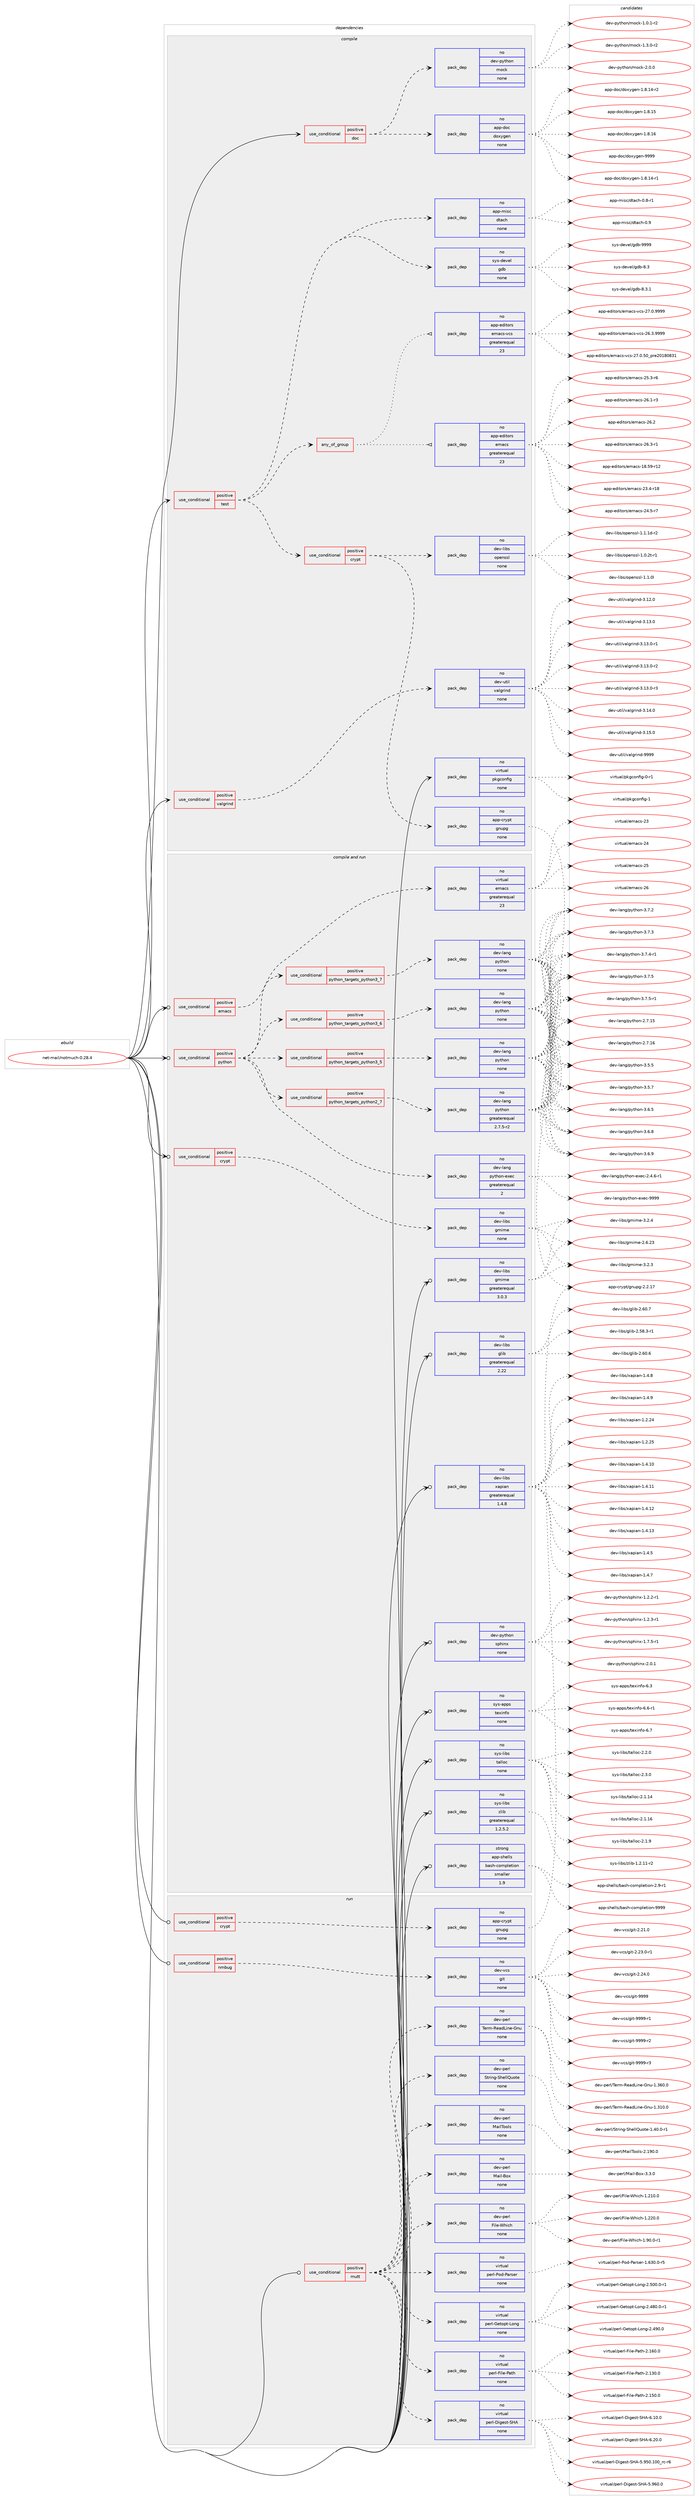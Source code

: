 digraph prolog {

# *************
# Graph options
# *************

newrank=true;
concentrate=true;
compound=true;
graph [rankdir=LR,fontname=Helvetica,fontsize=10,ranksep=1.5];#, ranksep=2.5, nodesep=0.2];
edge  [arrowhead=vee];
node  [fontname=Helvetica,fontsize=10];

# **********
# The ebuild
# **********

subgraph cluster_leftcol {
color=gray;
rank=same;
label=<<i>ebuild</i>>;
id [label="net-mail/notmuch-0.28.4", color=red, width=4, href="../net-mail/notmuch-0.28.4.svg"];
}

# ****************
# The dependencies
# ****************

subgraph cluster_midcol {
color=gray;
label=<<i>dependencies</i>>;
subgraph cluster_compile {
fillcolor="#eeeeee";
style=filled;
label=<<i>compile</i>>;
subgraph cond202515 {
dependency830416 [label=<<TABLE BORDER="0" CELLBORDER="1" CELLSPACING="0" CELLPADDING="4"><TR><TD ROWSPAN="3" CELLPADDING="10">use_conditional</TD></TR><TR><TD>positive</TD></TR><TR><TD>doc</TD></TR></TABLE>>, shape=none, color=red];
subgraph pack613334 {
dependency830417 [label=<<TABLE BORDER="0" CELLBORDER="1" CELLSPACING="0" CELLPADDING="4" WIDTH="220"><TR><TD ROWSPAN="6" CELLPADDING="30">pack_dep</TD></TR><TR><TD WIDTH="110">no</TD></TR><TR><TD>app-doc</TD></TR><TR><TD>doxygen</TD></TR><TR><TD>none</TD></TR><TR><TD></TD></TR></TABLE>>, shape=none, color=blue];
}
dependency830416:e -> dependency830417:w [weight=20,style="dashed",arrowhead="vee"];
subgraph pack613335 {
dependency830418 [label=<<TABLE BORDER="0" CELLBORDER="1" CELLSPACING="0" CELLPADDING="4" WIDTH="220"><TR><TD ROWSPAN="6" CELLPADDING="30">pack_dep</TD></TR><TR><TD WIDTH="110">no</TD></TR><TR><TD>dev-python</TD></TR><TR><TD>mock</TD></TR><TR><TD>none</TD></TR><TR><TD></TD></TR></TABLE>>, shape=none, color=blue];
}
dependency830416:e -> dependency830418:w [weight=20,style="dashed",arrowhead="vee"];
}
id:e -> dependency830416:w [weight=20,style="solid",arrowhead="vee"];
subgraph cond202516 {
dependency830419 [label=<<TABLE BORDER="0" CELLBORDER="1" CELLSPACING="0" CELLPADDING="4"><TR><TD ROWSPAN="3" CELLPADDING="10">use_conditional</TD></TR><TR><TD>positive</TD></TR><TR><TD>test</TD></TR></TABLE>>, shape=none, color=red];
subgraph pack613336 {
dependency830420 [label=<<TABLE BORDER="0" CELLBORDER="1" CELLSPACING="0" CELLPADDING="4" WIDTH="220"><TR><TD ROWSPAN="6" CELLPADDING="30">pack_dep</TD></TR><TR><TD WIDTH="110">no</TD></TR><TR><TD>app-misc</TD></TR><TR><TD>dtach</TD></TR><TR><TD>none</TD></TR><TR><TD></TD></TR></TABLE>>, shape=none, color=blue];
}
dependency830419:e -> dependency830420:w [weight=20,style="dashed",arrowhead="vee"];
subgraph any14110 {
dependency830421 [label=<<TABLE BORDER="0" CELLBORDER="1" CELLSPACING="0" CELLPADDING="4"><TR><TD CELLPADDING="10">any_of_group</TD></TR></TABLE>>, shape=none, color=red];subgraph pack613337 {
dependency830422 [label=<<TABLE BORDER="0" CELLBORDER="1" CELLSPACING="0" CELLPADDING="4" WIDTH="220"><TR><TD ROWSPAN="6" CELLPADDING="30">pack_dep</TD></TR><TR><TD WIDTH="110">no</TD></TR><TR><TD>app-editors</TD></TR><TR><TD>emacs</TD></TR><TR><TD>greaterequal</TD></TR><TR><TD>23</TD></TR></TABLE>>, shape=none, color=blue];
}
dependency830421:e -> dependency830422:w [weight=20,style="dotted",arrowhead="oinv"];
subgraph pack613338 {
dependency830423 [label=<<TABLE BORDER="0" CELLBORDER="1" CELLSPACING="0" CELLPADDING="4" WIDTH="220"><TR><TD ROWSPAN="6" CELLPADDING="30">pack_dep</TD></TR><TR><TD WIDTH="110">no</TD></TR><TR><TD>app-editors</TD></TR><TR><TD>emacs-vcs</TD></TR><TR><TD>greaterequal</TD></TR><TR><TD>23</TD></TR></TABLE>>, shape=none, color=blue];
}
dependency830421:e -> dependency830423:w [weight=20,style="dotted",arrowhead="oinv"];
}
dependency830419:e -> dependency830421:w [weight=20,style="dashed",arrowhead="vee"];
subgraph pack613339 {
dependency830424 [label=<<TABLE BORDER="0" CELLBORDER="1" CELLSPACING="0" CELLPADDING="4" WIDTH="220"><TR><TD ROWSPAN="6" CELLPADDING="30">pack_dep</TD></TR><TR><TD WIDTH="110">no</TD></TR><TR><TD>sys-devel</TD></TR><TR><TD>gdb</TD></TR><TR><TD>none</TD></TR><TR><TD></TD></TR></TABLE>>, shape=none, color=blue];
}
dependency830419:e -> dependency830424:w [weight=20,style="dashed",arrowhead="vee"];
subgraph cond202517 {
dependency830425 [label=<<TABLE BORDER="0" CELLBORDER="1" CELLSPACING="0" CELLPADDING="4"><TR><TD ROWSPAN="3" CELLPADDING="10">use_conditional</TD></TR><TR><TD>positive</TD></TR><TR><TD>crypt</TD></TR></TABLE>>, shape=none, color=red];
subgraph pack613340 {
dependency830426 [label=<<TABLE BORDER="0" CELLBORDER="1" CELLSPACING="0" CELLPADDING="4" WIDTH="220"><TR><TD ROWSPAN="6" CELLPADDING="30">pack_dep</TD></TR><TR><TD WIDTH="110">no</TD></TR><TR><TD>app-crypt</TD></TR><TR><TD>gnupg</TD></TR><TR><TD>none</TD></TR><TR><TD></TD></TR></TABLE>>, shape=none, color=blue];
}
dependency830425:e -> dependency830426:w [weight=20,style="dashed",arrowhead="vee"];
subgraph pack613341 {
dependency830427 [label=<<TABLE BORDER="0" CELLBORDER="1" CELLSPACING="0" CELLPADDING="4" WIDTH="220"><TR><TD ROWSPAN="6" CELLPADDING="30">pack_dep</TD></TR><TR><TD WIDTH="110">no</TD></TR><TR><TD>dev-libs</TD></TR><TR><TD>openssl</TD></TR><TR><TD>none</TD></TR><TR><TD></TD></TR></TABLE>>, shape=none, color=blue];
}
dependency830425:e -> dependency830427:w [weight=20,style="dashed",arrowhead="vee"];
}
dependency830419:e -> dependency830425:w [weight=20,style="dashed",arrowhead="vee"];
}
id:e -> dependency830419:w [weight=20,style="solid",arrowhead="vee"];
subgraph cond202518 {
dependency830428 [label=<<TABLE BORDER="0" CELLBORDER="1" CELLSPACING="0" CELLPADDING="4"><TR><TD ROWSPAN="3" CELLPADDING="10">use_conditional</TD></TR><TR><TD>positive</TD></TR><TR><TD>valgrind</TD></TR></TABLE>>, shape=none, color=red];
subgraph pack613342 {
dependency830429 [label=<<TABLE BORDER="0" CELLBORDER="1" CELLSPACING="0" CELLPADDING="4" WIDTH="220"><TR><TD ROWSPAN="6" CELLPADDING="30">pack_dep</TD></TR><TR><TD WIDTH="110">no</TD></TR><TR><TD>dev-util</TD></TR><TR><TD>valgrind</TD></TR><TR><TD>none</TD></TR><TR><TD></TD></TR></TABLE>>, shape=none, color=blue];
}
dependency830428:e -> dependency830429:w [weight=20,style="dashed",arrowhead="vee"];
}
id:e -> dependency830428:w [weight=20,style="solid",arrowhead="vee"];
subgraph pack613343 {
dependency830430 [label=<<TABLE BORDER="0" CELLBORDER="1" CELLSPACING="0" CELLPADDING="4" WIDTH="220"><TR><TD ROWSPAN="6" CELLPADDING="30">pack_dep</TD></TR><TR><TD WIDTH="110">no</TD></TR><TR><TD>virtual</TD></TR><TR><TD>pkgconfig</TD></TR><TR><TD>none</TD></TR><TR><TD></TD></TR></TABLE>>, shape=none, color=blue];
}
id:e -> dependency830430:w [weight=20,style="solid",arrowhead="vee"];
}
subgraph cluster_compileandrun {
fillcolor="#eeeeee";
style=filled;
label=<<i>compile and run</i>>;
subgraph cond202519 {
dependency830431 [label=<<TABLE BORDER="0" CELLBORDER="1" CELLSPACING="0" CELLPADDING="4"><TR><TD ROWSPAN="3" CELLPADDING="10">use_conditional</TD></TR><TR><TD>positive</TD></TR><TR><TD>crypt</TD></TR></TABLE>>, shape=none, color=red];
subgraph pack613344 {
dependency830432 [label=<<TABLE BORDER="0" CELLBORDER="1" CELLSPACING="0" CELLPADDING="4" WIDTH="220"><TR><TD ROWSPAN="6" CELLPADDING="30">pack_dep</TD></TR><TR><TD WIDTH="110">no</TD></TR><TR><TD>dev-libs</TD></TR><TR><TD>gmime</TD></TR><TR><TD>none</TD></TR><TR><TD></TD></TR></TABLE>>, shape=none, color=blue];
}
dependency830431:e -> dependency830432:w [weight=20,style="dashed",arrowhead="vee"];
}
id:e -> dependency830431:w [weight=20,style="solid",arrowhead="odotvee"];
subgraph cond202520 {
dependency830433 [label=<<TABLE BORDER="0" CELLBORDER="1" CELLSPACING="0" CELLPADDING="4"><TR><TD ROWSPAN="3" CELLPADDING="10">use_conditional</TD></TR><TR><TD>positive</TD></TR><TR><TD>emacs</TD></TR></TABLE>>, shape=none, color=red];
subgraph pack613345 {
dependency830434 [label=<<TABLE BORDER="0" CELLBORDER="1" CELLSPACING="0" CELLPADDING="4" WIDTH="220"><TR><TD ROWSPAN="6" CELLPADDING="30">pack_dep</TD></TR><TR><TD WIDTH="110">no</TD></TR><TR><TD>virtual</TD></TR><TR><TD>emacs</TD></TR><TR><TD>greaterequal</TD></TR><TR><TD>23</TD></TR></TABLE>>, shape=none, color=blue];
}
dependency830433:e -> dependency830434:w [weight=20,style="dashed",arrowhead="vee"];
}
id:e -> dependency830433:w [weight=20,style="solid",arrowhead="odotvee"];
subgraph cond202521 {
dependency830435 [label=<<TABLE BORDER="0" CELLBORDER="1" CELLSPACING="0" CELLPADDING="4"><TR><TD ROWSPAN="3" CELLPADDING="10">use_conditional</TD></TR><TR><TD>positive</TD></TR><TR><TD>python</TD></TR></TABLE>>, shape=none, color=red];
subgraph cond202522 {
dependency830436 [label=<<TABLE BORDER="0" CELLBORDER="1" CELLSPACING="0" CELLPADDING="4"><TR><TD ROWSPAN="3" CELLPADDING="10">use_conditional</TD></TR><TR><TD>positive</TD></TR><TR><TD>python_targets_python2_7</TD></TR></TABLE>>, shape=none, color=red];
subgraph pack613346 {
dependency830437 [label=<<TABLE BORDER="0" CELLBORDER="1" CELLSPACING="0" CELLPADDING="4" WIDTH="220"><TR><TD ROWSPAN="6" CELLPADDING="30">pack_dep</TD></TR><TR><TD WIDTH="110">no</TD></TR><TR><TD>dev-lang</TD></TR><TR><TD>python</TD></TR><TR><TD>greaterequal</TD></TR><TR><TD>2.7.5-r2</TD></TR></TABLE>>, shape=none, color=blue];
}
dependency830436:e -> dependency830437:w [weight=20,style="dashed",arrowhead="vee"];
}
dependency830435:e -> dependency830436:w [weight=20,style="dashed",arrowhead="vee"];
subgraph cond202523 {
dependency830438 [label=<<TABLE BORDER="0" CELLBORDER="1" CELLSPACING="0" CELLPADDING="4"><TR><TD ROWSPAN="3" CELLPADDING="10">use_conditional</TD></TR><TR><TD>positive</TD></TR><TR><TD>python_targets_python3_5</TD></TR></TABLE>>, shape=none, color=red];
subgraph pack613347 {
dependency830439 [label=<<TABLE BORDER="0" CELLBORDER="1" CELLSPACING="0" CELLPADDING="4" WIDTH="220"><TR><TD ROWSPAN="6" CELLPADDING="30">pack_dep</TD></TR><TR><TD WIDTH="110">no</TD></TR><TR><TD>dev-lang</TD></TR><TR><TD>python</TD></TR><TR><TD>none</TD></TR><TR><TD></TD></TR></TABLE>>, shape=none, color=blue];
}
dependency830438:e -> dependency830439:w [weight=20,style="dashed",arrowhead="vee"];
}
dependency830435:e -> dependency830438:w [weight=20,style="dashed",arrowhead="vee"];
subgraph cond202524 {
dependency830440 [label=<<TABLE BORDER="0" CELLBORDER="1" CELLSPACING="0" CELLPADDING="4"><TR><TD ROWSPAN="3" CELLPADDING="10">use_conditional</TD></TR><TR><TD>positive</TD></TR><TR><TD>python_targets_python3_6</TD></TR></TABLE>>, shape=none, color=red];
subgraph pack613348 {
dependency830441 [label=<<TABLE BORDER="0" CELLBORDER="1" CELLSPACING="0" CELLPADDING="4" WIDTH="220"><TR><TD ROWSPAN="6" CELLPADDING="30">pack_dep</TD></TR><TR><TD WIDTH="110">no</TD></TR><TR><TD>dev-lang</TD></TR><TR><TD>python</TD></TR><TR><TD>none</TD></TR><TR><TD></TD></TR></TABLE>>, shape=none, color=blue];
}
dependency830440:e -> dependency830441:w [weight=20,style="dashed",arrowhead="vee"];
}
dependency830435:e -> dependency830440:w [weight=20,style="dashed",arrowhead="vee"];
subgraph cond202525 {
dependency830442 [label=<<TABLE BORDER="0" CELLBORDER="1" CELLSPACING="0" CELLPADDING="4"><TR><TD ROWSPAN="3" CELLPADDING="10">use_conditional</TD></TR><TR><TD>positive</TD></TR><TR><TD>python_targets_python3_7</TD></TR></TABLE>>, shape=none, color=red];
subgraph pack613349 {
dependency830443 [label=<<TABLE BORDER="0" CELLBORDER="1" CELLSPACING="0" CELLPADDING="4" WIDTH="220"><TR><TD ROWSPAN="6" CELLPADDING="30">pack_dep</TD></TR><TR><TD WIDTH="110">no</TD></TR><TR><TD>dev-lang</TD></TR><TR><TD>python</TD></TR><TR><TD>none</TD></TR><TR><TD></TD></TR></TABLE>>, shape=none, color=blue];
}
dependency830442:e -> dependency830443:w [weight=20,style="dashed",arrowhead="vee"];
}
dependency830435:e -> dependency830442:w [weight=20,style="dashed",arrowhead="vee"];
subgraph pack613350 {
dependency830444 [label=<<TABLE BORDER="0" CELLBORDER="1" CELLSPACING="0" CELLPADDING="4" WIDTH="220"><TR><TD ROWSPAN="6" CELLPADDING="30">pack_dep</TD></TR><TR><TD WIDTH="110">no</TD></TR><TR><TD>dev-lang</TD></TR><TR><TD>python-exec</TD></TR><TR><TD>greaterequal</TD></TR><TR><TD>2</TD></TR></TABLE>>, shape=none, color=blue];
}
dependency830435:e -> dependency830444:w [weight=20,style="dashed",arrowhead="vee"];
}
id:e -> dependency830435:w [weight=20,style="solid",arrowhead="odotvee"];
subgraph pack613351 {
dependency830445 [label=<<TABLE BORDER="0" CELLBORDER="1" CELLSPACING="0" CELLPADDING="4" WIDTH="220"><TR><TD ROWSPAN="6" CELLPADDING="30">pack_dep</TD></TR><TR><TD WIDTH="110">no</TD></TR><TR><TD>dev-libs</TD></TR><TR><TD>glib</TD></TR><TR><TD>greaterequal</TD></TR><TR><TD>2.22</TD></TR></TABLE>>, shape=none, color=blue];
}
id:e -> dependency830445:w [weight=20,style="solid",arrowhead="odotvee"];
subgraph pack613352 {
dependency830446 [label=<<TABLE BORDER="0" CELLBORDER="1" CELLSPACING="0" CELLPADDING="4" WIDTH="220"><TR><TD ROWSPAN="6" CELLPADDING="30">pack_dep</TD></TR><TR><TD WIDTH="110">no</TD></TR><TR><TD>dev-libs</TD></TR><TR><TD>gmime</TD></TR><TR><TD>greaterequal</TD></TR><TR><TD>3.0.3</TD></TR></TABLE>>, shape=none, color=blue];
}
id:e -> dependency830446:w [weight=20,style="solid",arrowhead="odotvee"];
subgraph pack613353 {
dependency830447 [label=<<TABLE BORDER="0" CELLBORDER="1" CELLSPACING="0" CELLPADDING="4" WIDTH="220"><TR><TD ROWSPAN="6" CELLPADDING="30">pack_dep</TD></TR><TR><TD WIDTH="110">no</TD></TR><TR><TD>dev-libs</TD></TR><TR><TD>xapian</TD></TR><TR><TD>greaterequal</TD></TR><TR><TD>1.4.8</TD></TR></TABLE>>, shape=none, color=blue];
}
id:e -> dependency830447:w [weight=20,style="solid",arrowhead="odotvee"];
subgraph pack613354 {
dependency830448 [label=<<TABLE BORDER="0" CELLBORDER="1" CELLSPACING="0" CELLPADDING="4" WIDTH="220"><TR><TD ROWSPAN="6" CELLPADDING="30">pack_dep</TD></TR><TR><TD WIDTH="110">no</TD></TR><TR><TD>dev-python</TD></TR><TR><TD>sphinx</TD></TR><TR><TD>none</TD></TR><TR><TD></TD></TR></TABLE>>, shape=none, color=blue];
}
id:e -> dependency830448:w [weight=20,style="solid",arrowhead="odotvee"];
subgraph pack613355 {
dependency830449 [label=<<TABLE BORDER="0" CELLBORDER="1" CELLSPACING="0" CELLPADDING="4" WIDTH="220"><TR><TD ROWSPAN="6" CELLPADDING="30">pack_dep</TD></TR><TR><TD WIDTH="110">no</TD></TR><TR><TD>sys-apps</TD></TR><TR><TD>texinfo</TD></TR><TR><TD>none</TD></TR><TR><TD></TD></TR></TABLE>>, shape=none, color=blue];
}
id:e -> dependency830449:w [weight=20,style="solid",arrowhead="odotvee"];
subgraph pack613356 {
dependency830450 [label=<<TABLE BORDER="0" CELLBORDER="1" CELLSPACING="0" CELLPADDING="4" WIDTH="220"><TR><TD ROWSPAN="6" CELLPADDING="30">pack_dep</TD></TR><TR><TD WIDTH="110">no</TD></TR><TR><TD>sys-libs</TD></TR><TR><TD>talloc</TD></TR><TR><TD>none</TD></TR><TR><TD></TD></TR></TABLE>>, shape=none, color=blue];
}
id:e -> dependency830450:w [weight=20,style="solid",arrowhead="odotvee"];
subgraph pack613357 {
dependency830451 [label=<<TABLE BORDER="0" CELLBORDER="1" CELLSPACING="0" CELLPADDING="4" WIDTH="220"><TR><TD ROWSPAN="6" CELLPADDING="30">pack_dep</TD></TR><TR><TD WIDTH="110">no</TD></TR><TR><TD>sys-libs</TD></TR><TR><TD>zlib</TD></TR><TR><TD>greaterequal</TD></TR><TR><TD>1.2.5.2</TD></TR></TABLE>>, shape=none, color=blue];
}
id:e -> dependency830451:w [weight=20,style="solid",arrowhead="odotvee"];
subgraph pack613358 {
dependency830452 [label=<<TABLE BORDER="0" CELLBORDER="1" CELLSPACING="0" CELLPADDING="4" WIDTH="220"><TR><TD ROWSPAN="6" CELLPADDING="30">pack_dep</TD></TR><TR><TD WIDTH="110">strong</TD></TR><TR><TD>app-shells</TD></TR><TR><TD>bash-completion</TD></TR><TR><TD>smaller</TD></TR><TR><TD>1.9</TD></TR></TABLE>>, shape=none, color=blue];
}
id:e -> dependency830452:w [weight=20,style="solid",arrowhead="odotvee"];
}
subgraph cluster_run {
fillcolor="#eeeeee";
style=filled;
label=<<i>run</i>>;
subgraph cond202526 {
dependency830453 [label=<<TABLE BORDER="0" CELLBORDER="1" CELLSPACING="0" CELLPADDING="4"><TR><TD ROWSPAN="3" CELLPADDING="10">use_conditional</TD></TR><TR><TD>positive</TD></TR><TR><TD>crypt</TD></TR></TABLE>>, shape=none, color=red];
subgraph pack613359 {
dependency830454 [label=<<TABLE BORDER="0" CELLBORDER="1" CELLSPACING="0" CELLPADDING="4" WIDTH="220"><TR><TD ROWSPAN="6" CELLPADDING="30">pack_dep</TD></TR><TR><TD WIDTH="110">no</TD></TR><TR><TD>app-crypt</TD></TR><TR><TD>gnupg</TD></TR><TR><TD>none</TD></TR><TR><TD></TD></TR></TABLE>>, shape=none, color=blue];
}
dependency830453:e -> dependency830454:w [weight=20,style="dashed",arrowhead="vee"];
}
id:e -> dependency830453:w [weight=20,style="solid",arrowhead="odot"];
subgraph cond202527 {
dependency830455 [label=<<TABLE BORDER="0" CELLBORDER="1" CELLSPACING="0" CELLPADDING="4"><TR><TD ROWSPAN="3" CELLPADDING="10">use_conditional</TD></TR><TR><TD>positive</TD></TR><TR><TD>mutt</TD></TR></TABLE>>, shape=none, color=red];
subgraph pack613360 {
dependency830456 [label=<<TABLE BORDER="0" CELLBORDER="1" CELLSPACING="0" CELLPADDING="4" WIDTH="220"><TR><TD ROWSPAN="6" CELLPADDING="30">pack_dep</TD></TR><TR><TD WIDTH="110">no</TD></TR><TR><TD>dev-perl</TD></TR><TR><TD>File-Which</TD></TR><TR><TD>none</TD></TR><TR><TD></TD></TR></TABLE>>, shape=none, color=blue];
}
dependency830455:e -> dependency830456:w [weight=20,style="dashed",arrowhead="vee"];
subgraph pack613361 {
dependency830457 [label=<<TABLE BORDER="0" CELLBORDER="1" CELLSPACING="0" CELLPADDING="4" WIDTH="220"><TR><TD ROWSPAN="6" CELLPADDING="30">pack_dep</TD></TR><TR><TD WIDTH="110">no</TD></TR><TR><TD>dev-perl</TD></TR><TR><TD>Mail-Box</TD></TR><TR><TD>none</TD></TR><TR><TD></TD></TR></TABLE>>, shape=none, color=blue];
}
dependency830455:e -> dependency830457:w [weight=20,style="dashed",arrowhead="vee"];
subgraph pack613362 {
dependency830458 [label=<<TABLE BORDER="0" CELLBORDER="1" CELLSPACING="0" CELLPADDING="4" WIDTH="220"><TR><TD ROWSPAN="6" CELLPADDING="30">pack_dep</TD></TR><TR><TD WIDTH="110">no</TD></TR><TR><TD>dev-perl</TD></TR><TR><TD>MailTools</TD></TR><TR><TD>none</TD></TR><TR><TD></TD></TR></TABLE>>, shape=none, color=blue];
}
dependency830455:e -> dependency830458:w [weight=20,style="dashed",arrowhead="vee"];
subgraph pack613363 {
dependency830459 [label=<<TABLE BORDER="0" CELLBORDER="1" CELLSPACING="0" CELLPADDING="4" WIDTH="220"><TR><TD ROWSPAN="6" CELLPADDING="30">pack_dep</TD></TR><TR><TD WIDTH="110">no</TD></TR><TR><TD>dev-perl</TD></TR><TR><TD>String-ShellQuote</TD></TR><TR><TD>none</TD></TR><TR><TD></TD></TR></TABLE>>, shape=none, color=blue];
}
dependency830455:e -> dependency830459:w [weight=20,style="dashed",arrowhead="vee"];
subgraph pack613364 {
dependency830460 [label=<<TABLE BORDER="0" CELLBORDER="1" CELLSPACING="0" CELLPADDING="4" WIDTH="220"><TR><TD ROWSPAN="6" CELLPADDING="30">pack_dep</TD></TR><TR><TD WIDTH="110">no</TD></TR><TR><TD>dev-perl</TD></TR><TR><TD>Term-ReadLine-Gnu</TD></TR><TR><TD>none</TD></TR><TR><TD></TD></TR></TABLE>>, shape=none, color=blue];
}
dependency830455:e -> dependency830460:w [weight=20,style="dashed",arrowhead="vee"];
subgraph pack613365 {
dependency830461 [label=<<TABLE BORDER="0" CELLBORDER="1" CELLSPACING="0" CELLPADDING="4" WIDTH="220"><TR><TD ROWSPAN="6" CELLPADDING="30">pack_dep</TD></TR><TR><TD WIDTH="110">no</TD></TR><TR><TD>virtual</TD></TR><TR><TD>perl-Digest-SHA</TD></TR><TR><TD>none</TD></TR><TR><TD></TD></TR></TABLE>>, shape=none, color=blue];
}
dependency830455:e -> dependency830461:w [weight=20,style="dashed",arrowhead="vee"];
subgraph pack613366 {
dependency830462 [label=<<TABLE BORDER="0" CELLBORDER="1" CELLSPACING="0" CELLPADDING="4" WIDTH="220"><TR><TD ROWSPAN="6" CELLPADDING="30">pack_dep</TD></TR><TR><TD WIDTH="110">no</TD></TR><TR><TD>virtual</TD></TR><TR><TD>perl-File-Path</TD></TR><TR><TD>none</TD></TR><TR><TD></TD></TR></TABLE>>, shape=none, color=blue];
}
dependency830455:e -> dependency830462:w [weight=20,style="dashed",arrowhead="vee"];
subgraph pack613367 {
dependency830463 [label=<<TABLE BORDER="0" CELLBORDER="1" CELLSPACING="0" CELLPADDING="4" WIDTH="220"><TR><TD ROWSPAN="6" CELLPADDING="30">pack_dep</TD></TR><TR><TD WIDTH="110">no</TD></TR><TR><TD>virtual</TD></TR><TR><TD>perl-Getopt-Long</TD></TR><TR><TD>none</TD></TR><TR><TD></TD></TR></TABLE>>, shape=none, color=blue];
}
dependency830455:e -> dependency830463:w [weight=20,style="dashed",arrowhead="vee"];
subgraph pack613368 {
dependency830464 [label=<<TABLE BORDER="0" CELLBORDER="1" CELLSPACING="0" CELLPADDING="4" WIDTH="220"><TR><TD ROWSPAN="6" CELLPADDING="30">pack_dep</TD></TR><TR><TD WIDTH="110">no</TD></TR><TR><TD>virtual</TD></TR><TR><TD>perl-Pod-Parser</TD></TR><TR><TD>none</TD></TR><TR><TD></TD></TR></TABLE>>, shape=none, color=blue];
}
dependency830455:e -> dependency830464:w [weight=20,style="dashed",arrowhead="vee"];
}
id:e -> dependency830455:w [weight=20,style="solid",arrowhead="odot"];
subgraph cond202528 {
dependency830465 [label=<<TABLE BORDER="0" CELLBORDER="1" CELLSPACING="0" CELLPADDING="4"><TR><TD ROWSPAN="3" CELLPADDING="10">use_conditional</TD></TR><TR><TD>positive</TD></TR><TR><TD>nmbug</TD></TR></TABLE>>, shape=none, color=red];
subgraph pack613369 {
dependency830466 [label=<<TABLE BORDER="0" CELLBORDER="1" CELLSPACING="0" CELLPADDING="4" WIDTH="220"><TR><TD ROWSPAN="6" CELLPADDING="30">pack_dep</TD></TR><TR><TD WIDTH="110">no</TD></TR><TR><TD>dev-vcs</TD></TR><TR><TD>git</TD></TR><TR><TD>none</TD></TR><TR><TD></TD></TR></TABLE>>, shape=none, color=blue];
}
dependency830465:e -> dependency830466:w [weight=20,style="dashed",arrowhead="vee"];
}
id:e -> dependency830465:w [weight=20,style="solid",arrowhead="odot"];
}
}

# **************
# The candidates
# **************

subgraph cluster_choices {
rank=same;
color=gray;
label=<<i>candidates</i>>;

subgraph choice613334 {
color=black;
nodesep=1;
choice97112112451001119947100111120121103101110454946564649524511449 [label="app-doc/doxygen-1.8.14-r1", color=red, width=4,href="../app-doc/doxygen-1.8.14-r1.svg"];
choice97112112451001119947100111120121103101110454946564649524511450 [label="app-doc/doxygen-1.8.14-r2", color=red, width=4,href="../app-doc/doxygen-1.8.14-r2.svg"];
choice9711211245100111994710011112012110310111045494656464953 [label="app-doc/doxygen-1.8.15", color=red, width=4,href="../app-doc/doxygen-1.8.15.svg"];
choice9711211245100111994710011112012110310111045494656464954 [label="app-doc/doxygen-1.8.16", color=red, width=4,href="../app-doc/doxygen-1.8.16.svg"];
choice971121124510011199471001111201211031011104557575757 [label="app-doc/doxygen-9999", color=red, width=4,href="../app-doc/doxygen-9999.svg"];
dependency830417:e -> choice97112112451001119947100111120121103101110454946564649524511449:w [style=dotted,weight="100"];
dependency830417:e -> choice97112112451001119947100111120121103101110454946564649524511450:w [style=dotted,weight="100"];
dependency830417:e -> choice9711211245100111994710011112012110310111045494656464953:w [style=dotted,weight="100"];
dependency830417:e -> choice9711211245100111994710011112012110310111045494656464954:w [style=dotted,weight="100"];
dependency830417:e -> choice971121124510011199471001111201211031011104557575757:w [style=dotted,weight="100"];
}
subgraph choice613335 {
color=black;
nodesep=1;
choice1001011184511212111610411111047109111991074549464846494511450 [label="dev-python/mock-1.0.1-r2", color=red, width=4,href="../dev-python/mock-1.0.1-r2.svg"];
choice1001011184511212111610411111047109111991074549465146484511450 [label="dev-python/mock-1.3.0-r2", color=red, width=4,href="../dev-python/mock-1.3.0-r2.svg"];
choice100101118451121211161041111104710911199107455046484648 [label="dev-python/mock-2.0.0", color=red, width=4,href="../dev-python/mock-2.0.0.svg"];
dependency830418:e -> choice1001011184511212111610411111047109111991074549464846494511450:w [style=dotted,weight="100"];
dependency830418:e -> choice1001011184511212111610411111047109111991074549465146484511450:w [style=dotted,weight="100"];
dependency830418:e -> choice100101118451121211161041111104710911199107455046484648:w [style=dotted,weight="100"];
}
subgraph choice613336 {
color=black;
nodesep=1;
choice971121124510910511599471001169799104454846564511449 [label="app-misc/dtach-0.8-r1", color=red, width=4,href="../app-misc/dtach-0.8-r1.svg"];
choice97112112451091051159947100116979910445484657 [label="app-misc/dtach-0.9", color=red, width=4,href="../app-misc/dtach-0.9.svg"];
dependency830420:e -> choice971121124510910511599471001169799104454846564511449:w [style=dotted,weight="100"];
dependency830420:e -> choice97112112451091051159947100116979910445484657:w [style=dotted,weight="100"];
}
subgraph choice613337 {
color=black;
nodesep=1;
choice9711211245101100105116111114115471011099799115454956465357451144950 [label="app-editors/emacs-18.59-r12", color=red, width=4,href="../app-editors/emacs-18.59-r12.svg"];
choice97112112451011001051161111141154710110997991154550514652451144956 [label="app-editors/emacs-23.4-r18", color=red, width=4,href="../app-editors/emacs-23.4-r18.svg"];
choice971121124510110010511611111411547101109979911545505246534511455 [label="app-editors/emacs-24.5-r7", color=red, width=4,href="../app-editors/emacs-24.5-r7.svg"];
choice971121124510110010511611111411547101109979911545505346514511454 [label="app-editors/emacs-25.3-r6", color=red, width=4,href="../app-editors/emacs-25.3-r6.svg"];
choice971121124510110010511611111411547101109979911545505446494511451 [label="app-editors/emacs-26.1-r3", color=red, width=4,href="../app-editors/emacs-26.1-r3.svg"];
choice97112112451011001051161111141154710110997991154550544650 [label="app-editors/emacs-26.2", color=red, width=4,href="../app-editors/emacs-26.2.svg"];
choice971121124510110010511611111411547101109979911545505446514511449 [label="app-editors/emacs-26.3-r1", color=red, width=4,href="../app-editors/emacs-26.3-r1.svg"];
dependency830422:e -> choice9711211245101100105116111114115471011099799115454956465357451144950:w [style=dotted,weight="100"];
dependency830422:e -> choice97112112451011001051161111141154710110997991154550514652451144956:w [style=dotted,weight="100"];
dependency830422:e -> choice971121124510110010511611111411547101109979911545505246534511455:w [style=dotted,weight="100"];
dependency830422:e -> choice971121124510110010511611111411547101109979911545505346514511454:w [style=dotted,weight="100"];
dependency830422:e -> choice971121124510110010511611111411547101109979911545505446494511451:w [style=dotted,weight="100"];
dependency830422:e -> choice97112112451011001051161111141154710110997991154550544650:w [style=dotted,weight="100"];
dependency830422:e -> choice971121124510110010511611111411547101109979911545505446514511449:w [style=dotted,weight="100"];
}
subgraph choice613338 {
color=black;
nodesep=1;
choice9711211245101100105116111114115471011099799115451189911545505446514657575757 [label="app-editors/emacs-vcs-26.3.9999", color=red, width=4,href="../app-editors/emacs-vcs-26.3.9999.svg"];
choice971121124510110010511611111411547101109979911545118991154550554648465348951121141015048495648565149 [label="app-editors/emacs-vcs-27.0.50_pre20180831", color=red, width=4,href="../app-editors/emacs-vcs-27.0.50_pre20180831.svg"];
choice9711211245101100105116111114115471011099799115451189911545505546484657575757 [label="app-editors/emacs-vcs-27.0.9999", color=red, width=4,href="../app-editors/emacs-vcs-27.0.9999.svg"];
dependency830423:e -> choice9711211245101100105116111114115471011099799115451189911545505446514657575757:w [style=dotted,weight="100"];
dependency830423:e -> choice971121124510110010511611111411547101109979911545118991154550554648465348951121141015048495648565149:w [style=dotted,weight="100"];
dependency830423:e -> choice9711211245101100105116111114115471011099799115451189911545505546484657575757:w [style=dotted,weight="100"];
}
subgraph choice613339 {
color=black;
nodesep=1;
choice11512111545100101118101108471031009845564651 [label="sys-devel/gdb-8.3", color=red, width=4,href="../sys-devel/gdb-8.3.svg"];
choice115121115451001011181011084710310098455646514649 [label="sys-devel/gdb-8.3.1", color=red, width=4,href="../sys-devel/gdb-8.3.1.svg"];
choice1151211154510010111810110847103100984557575757 [label="sys-devel/gdb-9999", color=red, width=4,href="../sys-devel/gdb-9999.svg"];
dependency830424:e -> choice11512111545100101118101108471031009845564651:w [style=dotted,weight="100"];
dependency830424:e -> choice115121115451001011181011084710310098455646514649:w [style=dotted,weight="100"];
dependency830424:e -> choice1151211154510010111810110847103100984557575757:w [style=dotted,weight="100"];
}
subgraph choice613340 {
color=black;
nodesep=1;
choice9711211245991141211121164710311011711210345504650464955 [label="app-crypt/gnupg-2.2.17", color=red, width=4,href="../app-crypt/gnupg-2.2.17.svg"];
dependency830426:e -> choice9711211245991141211121164710311011711210345504650464955:w [style=dotted,weight="100"];
}
subgraph choice613341 {
color=black;
nodesep=1;
choice1001011184510810598115471111121011101151151084549464846501164511449 [label="dev-libs/openssl-1.0.2t-r1", color=red, width=4,href="../dev-libs/openssl-1.0.2t-r1.svg"];
choice100101118451081059811547111112101110115115108454946494648108 [label="dev-libs/openssl-1.1.0l", color=red, width=4,href="../dev-libs/openssl-1.1.0l.svg"];
choice1001011184510810598115471111121011101151151084549464946491004511450 [label="dev-libs/openssl-1.1.1d-r2", color=red, width=4,href="../dev-libs/openssl-1.1.1d-r2.svg"];
dependency830427:e -> choice1001011184510810598115471111121011101151151084549464846501164511449:w [style=dotted,weight="100"];
dependency830427:e -> choice100101118451081059811547111112101110115115108454946494648108:w [style=dotted,weight="100"];
dependency830427:e -> choice1001011184510810598115471111121011101151151084549464946491004511450:w [style=dotted,weight="100"];
}
subgraph choice613342 {
color=black;
nodesep=1;
choice10010111845117116105108471189710810311410511010045514649504648 [label="dev-util/valgrind-3.12.0", color=red, width=4,href="../dev-util/valgrind-3.12.0.svg"];
choice10010111845117116105108471189710810311410511010045514649514648 [label="dev-util/valgrind-3.13.0", color=red, width=4,href="../dev-util/valgrind-3.13.0.svg"];
choice100101118451171161051084711897108103114105110100455146495146484511449 [label="dev-util/valgrind-3.13.0-r1", color=red, width=4,href="../dev-util/valgrind-3.13.0-r1.svg"];
choice100101118451171161051084711897108103114105110100455146495146484511450 [label="dev-util/valgrind-3.13.0-r2", color=red, width=4,href="../dev-util/valgrind-3.13.0-r2.svg"];
choice100101118451171161051084711897108103114105110100455146495146484511451 [label="dev-util/valgrind-3.13.0-r3", color=red, width=4,href="../dev-util/valgrind-3.13.0-r3.svg"];
choice10010111845117116105108471189710810311410511010045514649524648 [label="dev-util/valgrind-3.14.0", color=red, width=4,href="../dev-util/valgrind-3.14.0.svg"];
choice10010111845117116105108471189710810311410511010045514649534648 [label="dev-util/valgrind-3.15.0", color=red, width=4,href="../dev-util/valgrind-3.15.0.svg"];
choice1001011184511711610510847118971081031141051101004557575757 [label="dev-util/valgrind-9999", color=red, width=4,href="../dev-util/valgrind-9999.svg"];
dependency830429:e -> choice10010111845117116105108471189710810311410511010045514649504648:w [style=dotted,weight="100"];
dependency830429:e -> choice10010111845117116105108471189710810311410511010045514649514648:w [style=dotted,weight="100"];
dependency830429:e -> choice100101118451171161051084711897108103114105110100455146495146484511449:w [style=dotted,weight="100"];
dependency830429:e -> choice100101118451171161051084711897108103114105110100455146495146484511450:w [style=dotted,weight="100"];
dependency830429:e -> choice100101118451171161051084711897108103114105110100455146495146484511451:w [style=dotted,weight="100"];
dependency830429:e -> choice10010111845117116105108471189710810311410511010045514649524648:w [style=dotted,weight="100"];
dependency830429:e -> choice10010111845117116105108471189710810311410511010045514649534648:w [style=dotted,weight="100"];
dependency830429:e -> choice1001011184511711610510847118971081031141051101004557575757:w [style=dotted,weight="100"];
}
subgraph choice613343 {
color=black;
nodesep=1;
choice11810511411611797108471121071039911111010210510345484511449 [label="virtual/pkgconfig-0-r1", color=red, width=4,href="../virtual/pkgconfig-0-r1.svg"];
choice1181051141161179710847112107103991111101021051034549 [label="virtual/pkgconfig-1", color=red, width=4,href="../virtual/pkgconfig-1.svg"];
dependency830430:e -> choice11810511411611797108471121071039911111010210510345484511449:w [style=dotted,weight="100"];
dependency830430:e -> choice1181051141161179710847112107103991111101021051034549:w [style=dotted,weight="100"];
}
subgraph choice613344 {
color=black;
nodesep=1;
choice10010111845108105981154710310910510910145504654465051 [label="dev-libs/gmime-2.6.23", color=red, width=4,href="../dev-libs/gmime-2.6.23.svg"];
choice100101118451081059811547103109105109101455146504651 [label="dev-libs/gmime-3.2.3", color=red, width=4,href="../dev-libs/gmime-3.2.3.svg"];
choice100101118451081059811547103109105109101455146504652 [label="dev-libs/gmime-3.2.4", color=red, width=4,href="../dev-libs/gmime-3.2.4.svg"];
dependency830432:e -> choice10010111845108105981154710310910510910145504654465051:w [style=dotted,weight="100"];
dependency830432:e -> choice100101118451081059811547103109105109101455146504651:w [style=dotted,weight="100"];
dependency830432:e -> choice100101118451081059811547103109105109101455146504652:w [style=dotted,weight="100"];
}
subgraph choice613345 {
color=black;
nodesep=1;
choice11810511411611797108471011099799115455051 [label="virtual/emacs-23", color=red, width=4,href="../virtual/emacs-23.svg"];
choice11810511411611797108471011099799115455052 [label="virtual/emacs-24", color=red, width=4,href="../virtual/emacs-24.svg"];
choice11810511411611797108471011099799115455053 [label="virtual/emacs-25", color=red, width=4,href="../virtual/emacs-25.svg"];
choice11810511411611797108471011099799115455054 [label="virtual/emacs-26", color=red, width=4,href="../virtual/emacs-26.svg"];
dependency830434:e -> choice11810511411611797108471011099799115455051:w [style=dotted,weight="100"];
dependency830434:e -> choice11810511411611797108471011099799115455052:w [style=dotted,weight="100"];
dependency830434:e -> choice11810511411611797108471011099799115455053:w [style=dotted,weight="100"];
dependency830434:e -> choice11810511411611797108471011099799115455054:w [style=dotted,weight="100"];
}
subgraph choice613346 {
color=black;
nodesep=1;
choice10010111845108971101034711212111610411111045504655464953 [label="dev-lang/python-2.7.15", color=red, width=4,href="../dev-lang/python-2.7.15.svg"];
choice10010111845108971101034711212111610411111045504655464954 [label="dev-lang/python-2.7.16", color=red, width=4,href="../dev-lang/python-2.7.16.svg"];
choice100101118451089711010347112121116104111110455146534653 [label="dev-lang/python-3.5.5", color=red, width=4,href="../dev-lang/python-3.5.5.svg"];
choice100101118451089711010347112121116104111110455146534655 [label="dev-lang/python-3.5.7", color=red, width=4,href="../dev-lang/python-3.5.7.svg"];
choice100101118451089711010347112121116104111110455146544653 [label="dev-lang/python-3.6.5", color=red, width=4,href="../dev-lang/python-3.6.5.svg"];
choice100101118451089711010347112121116104111110455146544656 [label="dev-lang/python-3.6.8", color=red, width=4,href="../dev-lang/python-3.6.8.svg"];
choice100101118451089711010347112121116104111110455146544657 [label="dev-lang/python-3.6.9", color=red, width=4,href="../dev-lang/python-3.6.9.svg"];
choice100101118451089711010347112121116104111110455146554650 [label="dev-lang/python-3.7.2", color=red, width=4,href="../dev-lang/python-3.7.2.svg"];
choice100101118451089711010347112121116104111110455146554651 [label="dev-lang/python-3.7.3", color=red, width=4,href="../dev-lang/python-3.7.3.svg"];
choice1001011184510897110103471121211161041111104551465546524511449 [label="dev-lang/python-3.7.4-r1", color=red, width=4,href="../dev-lang/python-3.7.4-r1.svg"];
choice100101118451089711010347112121116104111110455146554653 [label="dev-lang/python-3.7.5", color=red, width=4,href="../dev-lang/python-3.7.5.svg"];
choice1001011184510897110103471121211161041111104551465546534511449 [label="dev-lang/python-3.7.5-r1", color=red, width=4,href="../dev-lang/python-3.7.5-r1.svg"];
dependency830437:e -> choice10010111845108971101034711212111610411111045504655464953:w [style=dotted,weight="100"];
dependency830437:e -> choice10010111845108971101034711212111610411111045504655464954:w [style=dotted,weight="100"];
dependency830437:e -> choice100101118451089711010347112121116104111110455146534653:w [style=dotted,weight="100"];
dependency830437:e -> choice100101118451089711010347112121116104111110455146534655:w [style=dotted,weight="100"];
dependency830437:e -> choice100101118451089711010347112121116104111110455146544653:w [style=dotted,weight="100"];
dependency830437:e -> choice100101118451089711010347112121116104111110455146544656:w [style=dotted,weight="100"];
dependency830437:e -> choice100101118451089711010347112121116104111110455146544657:w [style=dotted,weight="100"];
dependency830437:e -> choice100101118451089711010347112121116104111110455146554650:w [style=dotted,weight="100"];
dependency830437:e -> choice100101118451089711010347112121116104111110455146554651:w [style=dotted,weight="100"];
dependency830437:e -> choice1001011184510897110103471121211161041111104551465546524511449:w [style=dotted,weight="100"];
dependency830437:e -> choice100101118451089711010347112121116104111110455146554653:w [style=dotted,weight="100"];
dependency830437:e -> choice1001011184510897110103471121211161041111104551465546534511449:w [style=dotted,weight="100"];
}
subgraph choice613347 {
color=black;
nodesep=1;
choice10010111845108971101034711212111610411111045504655464953 [label="dev-lang/python-2.7.15", color=red, width=4,href="../dev-lang/python-2.7.15.svg"];
choice10010111845108971101034711212111610411111045504655464954 [label="dev-lang/python-2.7.16", color=red, width=4,href="../dev-lang/python-2.7.16.svg"];
choice100101118451089711010347112121116104111110455146534653 [label="dev-lang/python-3.5.5", color=red, width=4,href="../dev-lang/python-3.5.5.svg"];
choice100101118451089711010347112121116104111110455146534655 [label="dev-lang/python-3.5.7", color=red, width=4,href="../dev-lang/python-3.5.7.svg"];
choice100101118451089711010347112121116104111110455146544653 [label="dev-lang/python-3.6.5", color=red, width=4,href="../dev-lang/python-3.6.5.svg"];
choice100101118451089711010347112121116104111110455146544656 [label="dev-lang/python-3.6.8", color=red, width=4,href="../dev-lang/python-3.6.8.svg"];
choice100101118451089711010347112121116104111110455146544657 [label="dev-lang/python-3.6.9", color=red, width=4,href="../dev-lang/python-3.6.9.svg"];
choice100101118451089711010347112121116104111110455146554650 [label="dev-lang/python-3.7.2", color=red, width=4,href="../dev-lang/python-3.7.2.svg"];
choice100101118451089711010347112121116104111110455146554651 [label="dev-lang/python-3.7.3", color=red, width=4,href="../dev-lang/python-3.7.3.svg"];
choice1001011184510897110103471121211161041111104551465546524511449 [label="dev-lang/python-3.7.4-r1", color=red, width=4,href="../dev-lang/python-3.7.4-r1.svg"];
choice100101118451089711010347112121116104111110455146554653 [label="dev-lang/python-3.7.5", color=red, width=4,href="../dev-lang/python-3.7.5.svg"];
choice1001011184510897110103471121211161041111104551465546534511449 [label="dev-lang/python-3.7.5-r1", color=red, width=4,href="../dev-lang/python-3.7.5-r1.svg"];
dependency830439:e -> choice10010111845108971101034711212111610411111045504655464953:w [style=dotted,weight="100"];
dependency830439:e -> choice10010111845108971101034711212111610411111045504655464954:w [style=dotted,weight="100"];
dependency830439:e -> choice100101118451089711010347112121116104111110455146534653:w [style=dotted,weight="100"];
dependency830439:e -> choice100101118451089711010347112121116104111110455146534655:w [style=dotted,weight="100"];
dependency830439:e -> choice100101118451089711010347112121116104111110455146544653:w [style=dotted,weight="100"];
dependency830439:e -> choice100101118451089711010347112121116104111110455146544656:w [style=dotted,weight="100"];
dependency830439:e -> choice100101118451089711010347112121116104111110455146544657:w [style=dotted,weight="100"];
dependency830439:e -> choice100101118451089711010347112121116104111110455146554650:w [style=dotted,weight="100"];
dependency830439:e -> choice100101118451089711010347112121116104111110455146554651:w [style=dotted,weight="100"];
dependency830439:e -> choice1001011184510897110103471121211161041111104551465546524511449:w [style=dotted,weight="100"];
dependency830439:e -> choice100101118451089711010347112121116104111110455146554653:w [style=dotted,weight="100"];
dependency830439:e -> choice1001011184510897110103471121211161041111104551465546534511449:w [style=dotted,weight="100"];
}
subgraph choice613348 {
color=black;
nodesep=1;
choice10010111845108971101034711212111610411111045504655464953 [label="dev-lang/python-2.7.15", color=red, width=4,href="../dev-lang/python-2.7.15.svg"];
choice10010111845108971101034711212111610411111045504655464954 [label="dev-lang/python-2.7.16", color=red, width=4,href="../dev-lang/python-2.7.16.svg"];
choice100101118451089711010347112121116104111110455146534653 [label="dev-lang/python-3.5.5", color=red, width=4,href="../dev-lang/python-3.5.5.svg"];
choice100101118451089711010347112121116104111110455146534655 [label="dev-lang/python-3.5.7", color=red, width=4,href="../dev-lang/python-3.5.7.svg"];
choice100101118451089711010347112121116104111110455146544653 [label="dev-lang/python-3.6.5", color=red, width=4,href="../dev-lang/python-3.6.5.svg"];
choice100101118451089711010347112121116104111110455146544656 [label="dev-lang/python-3.6.8", color=red, width=4,href="../dev-lang/python-3.6.8.svg"];
choice100101118451089711010347112121116104111110455146544657 [label="dev-lang/python-3.6.9", color=red, width=4,href="../dev-lang/python-3.6.9.svg"];
choice100101118451089711010347112121116104111110455146554650 [label="dev-lang/python-3.7.2", color=red, width=4,href="../dev-lang/python-3.7.2.svg"];
choice100101118451089711010347112121116104111110455146554651 [label="dev-lang/python-3.7.3", color=red, width=4,href="../dev-lang/python-3.7.3.svg"];
choice1001011184510897110103471121211161041111104551465546524511449 [label="dev-lang/python-3.7.4-r1", color=red, width=4,href="../dev-lang/python-3.7.4-r1.svg"];
choice100101118451089711010347112121116104111110455146554653 [label="dev-lang/python-3.7.5", color=red, width=4,href="../dev-lang/python-3.7.5.svg"];
choice1001011184510897110103471121211161041111104551465546534511449 [label="dev-lang/python-3.7.5-r1", color=red, width=4,href="../dev-lang/python-3.7.5-r1.svg"];
dependency830441:e -> choice10010111845108971101034711212111610411111045504655464953:w [style=dotted,weight="100"];
dependency830441:e -> choice10010111845108971101034711212111610411111045504655464954:w [style=dotted,weight="100"];
dependency830441:e -> choice100101118451089711010347112121116104111110455146534653:w [style=dotted,weight="100"];
dependency830441:e -> choice100101118451089711010347112121116104111110455146534655:w [style=dotted,weight="100"];
dependency830441:e -> choice100101118451089711010347112121116104111110455146544653:w [style=dotted,weight="100"];
dependency830441:e -> choice100101118451089711010347112121116104111110455146544656:w [style=dotted,weight="100"];
dependency830441:e -> choice100101118451089711010347112121116104111110455146544657:w [style=dotted,weight="100"];
dependency830441:e -> choice100101118451089711010347112121116104111110455146554650:w [style=dotted,weight="100"];
dependency830441:e -> choice100101118451089711010347112121116104111110455146554651:w [style=dotted,weight="100"];
dependency830441:e -> choice1001011184510897110103471121211161041111104551465546524511449:w [style=dotted,weight="100"];
dependency830441:e -> choice100101118451089711010347112121116104111110455146554653:w [style=dotted,weight="100"];
dependency830441:e -> choice1001011184510897110103471121211161041111104551465546534511449:w [style=dotted,weight="100"];
}
subgraph choice613349 {
color=black;
nodesep=1;
choice10010111845108971101034711212111610411111045504655464953 [label="dev-lang/python-2.7.15", color=red, width=4,href="../dev-lang/python-2.7.15.svg"];
choice10010111845108971101034711212111610411111045504655464954 [label="dev-lang/python-2.7.16", color=red, width=4,href="../dev-lang/python-2.7.16.svg"];
choice100101118451089711010347112121116104111110455146534653 [label="dev-lang/python-3.5.5", color=red, width=4,href="../dev-lang/python-3.5.5.svg"];
choice100101118451089711010347112121116104111110455146534655 [label="dev-lang/python-3.5.7", color=red, width=4,href="../dev-lang/python-3.5.7.svg"];
choice100101118451089711010347112121116104111110455146544653 [label="dev-lang/python-3.6.5", color=red, width=4,href="../dev-lang/python-3.6.5.svg"];
choice100101118451089711010347112121116104111110455146544656 [label="dev-lang/python-3.6.8", color=red, width=4,href="../dev-lang/python-3.6.8.svg"];
choice100101118451089711010347112121116104111110455146544657 [label="dev-lang/python-3.6.9", color=red, width=4,href="../dev-lang/python-3.6.9.svg"];
choice100101118451089711010347112121116104111110455146554650 [label="dev-lang/python-3.7.2", color=red, width=4,href="../dev-lang/python-3.7.2.svg"];
choice100101118451089711010347112121116104111110455146554651 [label="dev-lang/python-3.7.3", color=red, width=4,href="../dev-lang/python-3.7.3.svg"];
choice1001011184510897110103471121211161041111104551465546524511449 [label="dev-lang/python-3.7.4-r1", color=red, width=4,href="../dev-lang/python-3.7.4-r1.svg"];
choice100101118451089711010347112121116104111110455146554653 [label="dev-lang/python-3.7.5", color=red, width=4,href="../dev-lang/python-3.7.5.svg"];
choice1001011184510897110103471121211161041111104551465546534511449 [label="dev-lang/python-3.7.5-r1", color=red, width=4,href="../dev-lang/python-3.7.5-r1.svg"];
dependency830443:e -> choice10010111845108971101034711212111610411111045504655464953:w [style=dotted,weight="100"];
dependency830443:e -> choice10010111845108971101034711212111610411111045504655464954:w [style=dotted,weight="100"];
dependency830443:e -> choice100101118451089711010347112121116104111110455146534653:w [style=dotted,weight="100"];
dependency830443:e -> choice100101118451089711010347112121116104111110455146534655:w [style=dotted,weight="100"];
dependency830443:e -> choice100101118451089711010347112121116104111110455146544653:w [style=dotted,weight="100"];
dependency830443:e -> choice100101118451089711010347112121116104111110455146544656:w [style=dotted,weight="100"];
dependency830443:e -> choice100101118451089711010347112121116104111110455146544657:w [style=dotted,weight="100"];
dependency830443:e -> choice100101118451089711010347112121116104111110455146554650:w [style=dotted,weight="100"];
dependency830443:e -> choice100101118451089711010347112121116104111110455146554651:w [style=dotted,weight="100"];
dependency830443:e -> choice1001011184510897110103471121211161041111104551465546524511449:w [style=dotted,weight="100"];
dependency830443:e -> choice100101118451089711010347112121116104111110455146554653:w [style=dotted,weight="100"];
dependency830443:e -> choice1001011184510897110103471121211161041111104551465546534511449:w [style=dotted,weight="100"];
}
subgraph choice613350 {
color=black;
nodesep=1;
choice10010111845108971101034711212111610411111045101120101994550465246544511449 [label="dev-lang/python-exec-2.4.6-r1", color=red, width=4,href="../dev-lang/python-exec-2.4.6-r1.svg"];
choice10010111845108971101034711212111610411111045101120101994557575757 [label="dev-lang/python-exec-9999", color=red, width=4,href="../dev-lang/python-exec-9999.svg"];
dependency830444:e -> choice10010111845108971101034711212111610411111045101120101994550465246544511449:w [style=dotted,weight="100"];
dependency830444:e -> choice10010111845108971101034711212111610411111045101120101994557575757:w [style=dotted,weight="100"];
}
subgraph choice613351 {
color=black;
nodesep=1;
choice10010111845108105981154710310810598455046535646514511449 [label="dev-libs/glib-2.58.3-r1", color=red, width=4,href="../dev-libs/glib-2.58.3-r1.svg"];
choice1001011184510810598115471031081059845504654484654 [label="dev-libs/glib-2.60.6", color=red, width=4,href="../dev-libs/glib-2.60.6.svg"];
choice1001011184510810598115471031081059845504654484655 [label="dev-libs/glib-2.60.7", color=red, width=4,href="../dev-libs/glib-2.60.7.svg"];
dependency830445:e -> choice10010111845108105981154710310810598455046535646514511449:w [style=dotted,weight="100"];
dependency830445:e -> choice1001011184510810598115471031081059845504654484654:w [style=dotted,weight="100"];
dependency830445:e -> choice1001011184510810598115471031081059845504654484655:w [style=dotted,weight="100"];
}
subgraph choice613352 {
color=black;
nodesep=1;
choice10010111845108105981154710310910510910145504654465051 [label="dev-libs/gmime-2.6.23", color=red, width=4,href="../dev-libs/gmime-2.6.23.svg"];
choice100101118451081059811547103109105109101455146504651 [label="dev-libs/gmime-3.2.3", color=red, width=4,href="../dev-libs/gmime-3.2.3.svg"];
choice100101118451081059811547103109105109101455146504652 [label="dev-libs/gmime-3.2.4", color=red, width=4,href="../dev-libs/gmime-3.2.4.svg"];
dependency830446:e -> choice10010111845108105981154710310910510910145504654465051:w [style=dotted,weight="100"];
dependency830446:e -> choice100101118451081059811547103109105109101455146504651:w [style=dotted,weight="100"];
dependency830446:e -> choice100101118451081059811547103109105109101455146504652:w [style=dotted,weight="100"];
}
subgraph choice613353 {
color=black;
nodesep=1;
choice100101118451081059811547120971121059711045494650465052 [label="dev-libs/xapian-1.2.24", color=red, width=4,href="../dev-libs/xapian-1.2.24.svg"];
choice100101118451081059811547120971121059711045494650465053 [label="dev-libs/xapian-1.2.25", color=red, width=4,href="../dev-libs/xapian-1.2.25.svg"];
choice100101118451081059811547120971121059711045494652464948 [label="dev-libs/xapian-1.4.10", color=red, width=4,href="../dev-libs/xapian-1.4.10.svg"];
choice100101118451081059811547120971121059711045494652464949 [label="dev-libs/xapian-1.4.11", color=red, width=4,href="../dev-libs/xapian-1.4.11.svg"];
choice100101118451081059811547120971121059711045494652464950 [label="dev-libs/xapian-1.4.12", color=red, width=4,href="../dev-libs/xapian-1.4.12.svg"];
choice100101118451081059811547120971121059711045494652464951 [label="dev-libs/xapian-1.4.13", color=red, width=4,href="../dev-libs/xapian-1.4.13.svg"];
choice1001011184510810598115471209711210597110454946524653 [label="dev-libs/xapian-1.4.5", color=red, width=4,href="../dev-libs/xapian-1.4.5.svg"];
choice1001011184510810598115471209711210597110454946524655 [label="dev-libs/xapian-1.4.7", color=red, width=4,href="../dev-libs/xapian-1.4.7.svg"];
choice1001011184510810598115471209711210597110454946524656 [label="dev-libs/xapian-1.4.8", color=red, width=4,href="../dev-libs/xapian-1.4.8.svg"];
choice1001011184510810598115471209711210597110454946524657 [label="dev-libs/xapian-1.4.9", color=red, width=4,href="../dev-libs/xapian-1.4.9.svg"];
dependency830447:e -> choice100101118451081059811547120971121059711045494650465052:w [style=dotted,weight="100"];
dependency830447:e -> choice100101118451081059811547120971121059711045494650465053:w [style=dotted,weight="100"];
dependency830447:e -> choice100101118451081059811547120971121059711045494652464948:w [style=dotted,weight="100"];
dependency830447:e -> choice100101118451081059811547120971121059711045494652464949:w [style=dotted,weight="100"];
dependency830447:e -> choice100101118451081059811547120971121059711045494652464950:w [style=dotted,weight="100"];
dependency830447:e -> choice100101118451081059811547120971121059711045494652464951:w [style=dotted,weight="100"];
dependency830447:e -> choice1001011184510810598115471209711210597110454946524653:w [style=dotted,weight="100"];
dependency830447:e -> choice1001011184510810598115471209711210597110454946524655:w [style=dotted,weight="100"];
dependency830447:e -> choice1001011184510810598115471209711210597110454946524656:w [style=dotted,weight="100"];
dependency830447:e -> choice1001011184510810598115471209711210597110454946524657:w [style=dotted,weight="100"];
}
subgraph choice613354 {
color=black;
nodesep=1;
choice10010111845112121116104111110471151121041051101204549465046504511449 [label="dev-python/sphinx-1.2.2-r1", color=red, width=4,href="../dev-python/sphinx-1.2.2-r1.svg"];
choice10010111845112121116104111110471151121041051101204549465046514511449 [label="dev-python/sphinx-1.2.3-r1", color=red, width=4,href="../dev-python/sphinx-1.2.3-r1.svg"];
choice10010111845112121116104111110471151121041051101204549465546534511449 [label="dev-python/sphinx-1.7.5-r1", color=red, width=4,href="../dev-python/sphinx-1.7.5-r1.svg"];
choice1001011184511212111610411111047115112104105110120455046484649 [label="dev-python/sphinx-2.0.1", color=red, width=4,href="../dev-python/sphinx-2.0.1.svg"];
dependency830448:e -> choice10010111845112121116104111110471151121041051101204549465046504511449:w [style=dotted,weight="100"];
dependency830448:e -> choice10010111845112121116104111110471151121041051101204549465046514511449:w [style=dotted,weight="100"];
dependency830448:e -> choice10010111845112121116104111110471151121041051101204549465546534511449:w [style=dotted,weight="100"];
dependency830448:e -> choice1001011184511212111610411111047115112104105110120455046484649:w [style=dotted,weight="100"];
}
subgraph choice613355 {
color=black;
nodesep=1;
choice11512111545971121121154711610112010511010211145544651 [label="sys-apps/texinfo-6.3", color=red, width=4,href="../sys-apps/texinfo-6.3.svg"];
choice115121115459711211211547116101120105110102111455446544511449 [label="sys-apps/texinfo-6.6-r1", color=red, width=4,href="../sys-apps/texinfo-6.6-r1.svg"];
choice11512111545971121121154711610112010511010211145544655 [label="sys-apps/texinfo-6.7", color=red, width=4,href="../sys-apps/texinfo-6.7.svg"];
dependency830449:e -> choice11512111545971121121154711610112010511010211145544651:w [style=dotted,weight="100"];
dependency830449:e -> choice115121115459711211211547116101120105110102111455446544511449:w [style=dotted,weight="100"];
dependency830449:e -> choice11512111545971121121154711610112010511010211145544655:w [style=dotted,weight="100"];
}
subgraph choice613356 {
color=black;
nodesep=1;
choice115121115451081059811547116971081081119945504649464952 [label="sys-libs/talloc-2.1.14", color=red, width=4,href="../sys-libs/talloc-2.1.14.svg"];
choice115121115451081059811547116971081081119945504649464954 [label="sys-libs/talloc-2.1.16", color=red, width=4,href="../sys-libs/talloc-2.1.16.svg"];
choice1151211154510810598115471169710810811199455046494657 [label="sys-libs/talloc-2.1.9", color=red, width=4,href="../sys-libs/talloc-2.1.9.svg"];
choice1151211154510810598115471169710810811199455046504648 [label="sys-libs/talloc-2.2.0", color=red, width=4,href="../sys-libs/talloc-2.2.0.svg"];
choice1151211154510810598115471169710810811199455046514648 [label="sys-libs/talloc-2.3.0", color=red, width=4,href="../sys-libs/talloc-2.3.0.svg"];
dependency830450:e -> choice115121115451081059811547116971081081119945504649464952:w [style=dotted,weight="100"];
dependency830450:e -> choice115121115451081059811547116971081081119945504649464954:w [style=dotted,weight="100"];
dependency830450:e -> choice1151211154510810598115471169710810811199455046494657:w [style=dotted,weight="100"];
dependency830450:e -> choice1151211154510810598115471169710810811199455046504648:w [style=dotted,weight="100"];
dependency830450:e -> choice1151211154510810598115471169710810811199455046514648:w [style=dotted,weight="100"];
}
subgraph choice613357 {
color=black;
nodesep=1;
choice11512111545108105981154712210810598454946504649494511450 [label="sys-libs/zlib-1.2.11-r2", color=red, width=4,href="../sys-libs/zlib-1.2.11-r2.svg"];
dependency830451:e -> choice11512111545108105981154712210810598454946504649494511450:w [style=dotted,weight="100"];
}
subgraph choice613358 {
color=black;
nodesep=1;
choice97112112451151041011081081154798971151044599111109112108101116105111110455046574511449 [label="app-shells/bash-completion-2.9-r1", color=red, width=4,href="../app-shells/bash-completion-2.9-r1.svg"];
choice971121124511510410110810811547989711510445991111091121081011161051111104557575757 [label="app-shells/bash-completion-9999", color=red, width=4,href="../app-shells/bash-completion-9999.svg"];
dependency830452:e -> choice97112112451151041011081081154798971151044599111109112108101116105111110455046574511449:w [style=dotted,weight="100"];
dependency830452:e -> choice971121124511510410110810811547989711510445991111091121081011161051111104557575757:w [style=dotted,weight="100"];
}
subgraph choice613359 {
color=black;
nodesep=1;
choice9711211245991141211121164710311011711210345504650464955 [label="app-crypt/gnupg-2.2.17", color=red, width=4,href="../app-crypt/gnupg-2.2.17.svg"];
dependency830454:e -> choice9711211245991141211121164710311011711210345504650464955:w [style=dotted,weight="100"];
}
subgraph choice613360 {
color=black;
nodesep=1;
choice1001011184511210111410847701051081014587104105991044549465049484648 [label="dev-perl/File-Which-1.210.0", color=red, width=4,href="../dev-perl/File-Which-1.210.0.svg"];
choice1001011184511210111410847701051081014587104105991044549465050484648 [label="dev-perl/File-Which-1.220.0", color=red, width=4,href="../dev-perl/File-Which-1.220.0.svg"];
choice100101118451121011141084770105108101458710410599104454946574846484511449 [label="dev-perl/File-Which-1.90.0-r1", color=red, width=4,href="../dev-perl/File-Which-1.90.0-r1.svg"];
dependency830456:e -> choice1001011184511210111410847701051081014587104105991044549465049484648:w [style=dotted,weight="100"];
dependency830456:e -> choice1001011184511210111410847701051081014587104105991044549465050484648:w [style=dotted,weight="100"];
dependency830456:e -> choice100101118451121011141084770105108101458710410599104454946574846484511449:w [style=dotted,weight="100"];
}
subgraph choice613361 {
color=black;
nodesep=1;
choice100101118451121011141084777971051084566111120455146514648 [label="dev-perl/Mail-Box-3.3.0", color=red, width=4,href="../dev-perl/Mail-Box-3.3.0.svg"];
dependency830457:e -> choice100101118451121011141084777971051084566111120455146514648:w [style=dotted,weight="100"];
}
subgraph choice613362 {
color=black;
nodesep=1;
choice10010111845112101114108477797105108841111111081154550464957484648 [label="dev-perl/MailTools-2.190.0", color=red, width=4,href="../dev-perl/MailTools-2.190.0.svg"];
dependency830458:e -> choice10010111845112101114108477797105108841111111081154550464957484648:w [style=dotted,weight="100"];
}
subgraph choice613363 {
color=black;
nodesep=1;
choice100101118451121011141084783116114105110103458310410110810881117111116101454946524846484511449 [label="dev-perl/String-ShellQuote-1.40.0-r1", color=red, width=4,href="../dev-perl/String-ShellQuote-1.40.0-r1.svg"];
dependency830459:e -> choice100101118451121011141084783116114105110103458310410110810881117111116101454946524846484511449:w [style=dotted,weight="100"];
}
subgraph choice613364 {
color=black;
nodesep=1;
choice1001011184511210111410847841011141094582101971007610511010145711101174549465149484648 [label="dev-perl/Term-ReadLine-Gnu-1.310.0", color=red, width=4,href="../dev-perl/Term-ReadLine-Gnu-1.310.0.svg"];
choice1001011184511210111410847841011141094582101971007610511010145711101174549465154484648 [label="dev-perl/Term-ReadLine-Gnu-1.360.0", color=red, width=4,href="../dev-perl/Term-ReadLine-Gnu-1.360.0.svg"];
dependency830460:e -> choice1001011184511210111410847841011141094582101971007610511010145711101174549465149484648:w [style=dotted,weight="100"];
dependency830460:e -> choice1001011184511210111410847841011141094582101971007610511010145711101174549465154484648:w [style=dotted,weight="100"];
}
subgraph choice613365 {
color=black;
nodesep=1;
choice11810511411611797108471121011141084568105103101115116458372654553465753484649484895114994511454 [label="virtual/perl-Digest-SHA-5.950.100_rc-r6", color=red, width=4,href="../virtual/perl-Digest-SHA-5.950.100_rc-r6.svg"];
choice11810511411611797108471121011141084568105103101115116458372654553465754484648 [label="virtual/perl-Digest-SHA-5.960.0", color=red, width=4,href="../virtual/perl-Digest-SHA-5.960.0.svg"];
choice118105114116117971084711210111410845681051031011151164583726545544649484648 [label="virtual/perl-Digest-SHA-6.10.0", color=red, width=4,href="../virtual/perl-Digest-SHA-6.10.0.svg"];
choice118105114116117971084711210111410845681051031011151164583726545544650484648 [label="virtual/perl-Digest-SHA-6.20.0", color=red, width=4,href="../virtual/perl-Digest-SHA-6.20.0.svg"];
dependency830461:e -> choice11810511411611797108471121011141084568105103101115116458372654553465753484649484895114994511454:w [style=dotted,weight="100"];
dependency830461:e -> choice11810511411611797108471121011141084568105103101115116458372654553465754484648:w [style=dotted,weight="100"];
dependency830461:e -> choice118105114116117971084711210111410845681051031011151164583726545544649484648:w [style=dotted,weight="100"];
dependency830461:e -> choice118105114116117971084711210111410845681051031011151164583726545544650484648:w [style=dotted,weight="100"];
}
subgraph choice613366 {
color=black;
nodesep=1;
choice118105114116117971084711210111410845701051081014580971161044550464951484648 [label="virtual/perl-File-Path-2.130.0", color=red, width=4,href="../virtual/perl-File-Path-2.130.0.svg"];
choice118105114116117971084711210111410845701051081014580971161044550464953484648 [label="virtual/perl-File-Path-2.150.0", color=red, width=4,href="../virtual/perl-File-Path-2.150.0.svg"];
choice118105114116117971084711210111410845701051081014580971161044550464954484648 [label="virtual/perl-File-Path-2.160.0", color=red, width=4,href="../virtual/perl-File-Path-2.160.0.svg"];
dependency830462:e -> choice118105114116117971084711210111410845701051081014580971161044550464951484648:w [style=dotted,weight="100"];
dependency830462:e -> choice118105114116117971084711210111410845701051081014580971161044550464953484648:w [style=dotted,weight="100"];
dependency830462:e -> choice118105114116117971084711210111410845701051081014580971161044550464954484648:w [style=dotted,weight="100"];
}
subgraph choice613367 {
color=black;
nodesep=1;
choice11810511411611797108471121011141084571101116111112116457611111010345504652564846484511449 [label="virtual/perl-Getopt-Long-2.480.0-r1", color=red, width=4,href="../virtual/perl-Getopt-Long-2.480.0-r1.svg"];
choice1181051141161179710847112101114108457110111611111211645761111101034550465257484648 [label="virtual/perl-Getopt-Long-2.490.0", color=red, width=4,href="../virtual/perl-Getopt-Long-2.490.0.svg"];
choice11810511411611797108471121011141084571101116111112116457611111010345504653484846484511449 [label="virtual/perl-Getopt-Long-2.500.0-r1", color=red, width=4,href="../virtual/perl-Getopt-Long-2.500.0-r1.svg"];
dependency830463:e -> choice11810511411611797108471121011141084571101116111112116457611111010345504652564846484511449:w [style=dotted,weight="100"];
dependency830463:e -> choice1181051141161179710847112101114108457110111611111211645761111101034550465257484648:w [style=dotted,weight="100"];
dependency830463:e -> choice11810511411611797108471121011141084571101116111112116457611111010345504653484846484511449:w [style=dotted,weight="100"];
}
subgraph choice613368 {
color=black;
nodesep=1;
choice1181051141161179710847112101114108458011110045809711411510111445494654514846484511453 [label="virtual/perl-Pod-Parser-1.630.0-r5", color=red, width=4,href="../virtual/perl-Pod-Parser-1.630.0-r5.svg"];
dependency830464:e -> choice1181051141161179710847112101114108458011110045809711411510111445494654514846484511453:w [style=dotted,weight="100"];
}
subgraph choice613369 {
color=black;
nodesep=1;
choice10010111845118991154710310511645504650494648 [label="dev-vcs/git-2.21.0", color=red, width=4,href="../dev-vcs/git-2.21.0.svg"];
choice100101118451189911547103105116455046505146484511449 [label="dev-vcs/git-2.23.0-r1", color=red, width=4,href="../dev-vcs/git-2.23.0-r1.svg"];
choice10010111845118991154710310511645504650524648 [label="dev-vcs/git-2.24.0", color=red, width=4,href="../dev-vcs/git-2.24.0.svg"];
choice1001011184511899115471031051164557575757 [label="dev-vcs/git-9999", color=red, width=4,href="../dev-vcs/git-9999.svg"];
choice10010111845118991154710310511645575757574511449 [label="dev-vcs/git-9999-r1", color=red, width=4,href="../dev-vcs/git-9999-r1.svg"];
choice10010111845118991154710310511645575757574511450 [label="dev-vcs/git-9999-r2", color=red, width=4,href="../dev-vcs/git-9999-r2.svg"];
choice10010111845118991154710310511645575757574511451 [label="dev-vcs/git-9999-r3", color=red, width=4,href="../dev-vcs/git-9999-r3.svg"];
dependency830466:e -> choice10010111845118991154710310511645504650494648:w [style=dotted,weight="100"];
dependency830466:e -> choice100101118451189911547103105116455046505146484511449:w [style=dotted,weight="100"];
dependency830466:e -> choice10010111845118991154710310511645504650524648:w [style=dotted,weight="100"];
dependency830466:e -> choice1001011184511899115471031051164557575757:w [style=dotted,weight="100"];
dependency830466:e -> choice10010111845118991154710310511645575757574511449:w [style=dotted,weight="100"];
dependency830466:e -> choice10010111845118991154710310511645575757574511450:w [style=dotted,weight="100"];
dependency830466:e -> choice10010111845118991154710310511645575757574511451:w [style=dotted,weight="100"];
}
}

}

